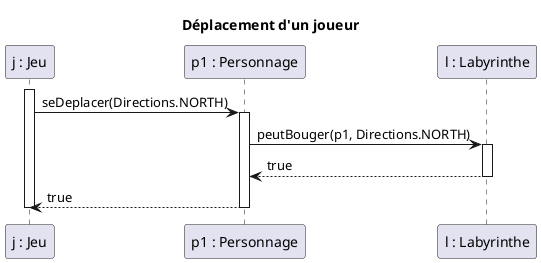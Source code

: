 @startuml

title "Déplacement d'un joueur"

participant "j : Jeu" as j
participant "p1 : Personnage" as p1
participant "l : Labyrinthe" as l

activate j
j -> p1 : seDeplacer(Directions.NORTH)
activate p1
p1 -> l : peutBouger(p1, Directions.NORTH)
activate l
l --> p1 : true
deactivate l
p1 --> j : true
deactivate p1
deactivate j

@enduml